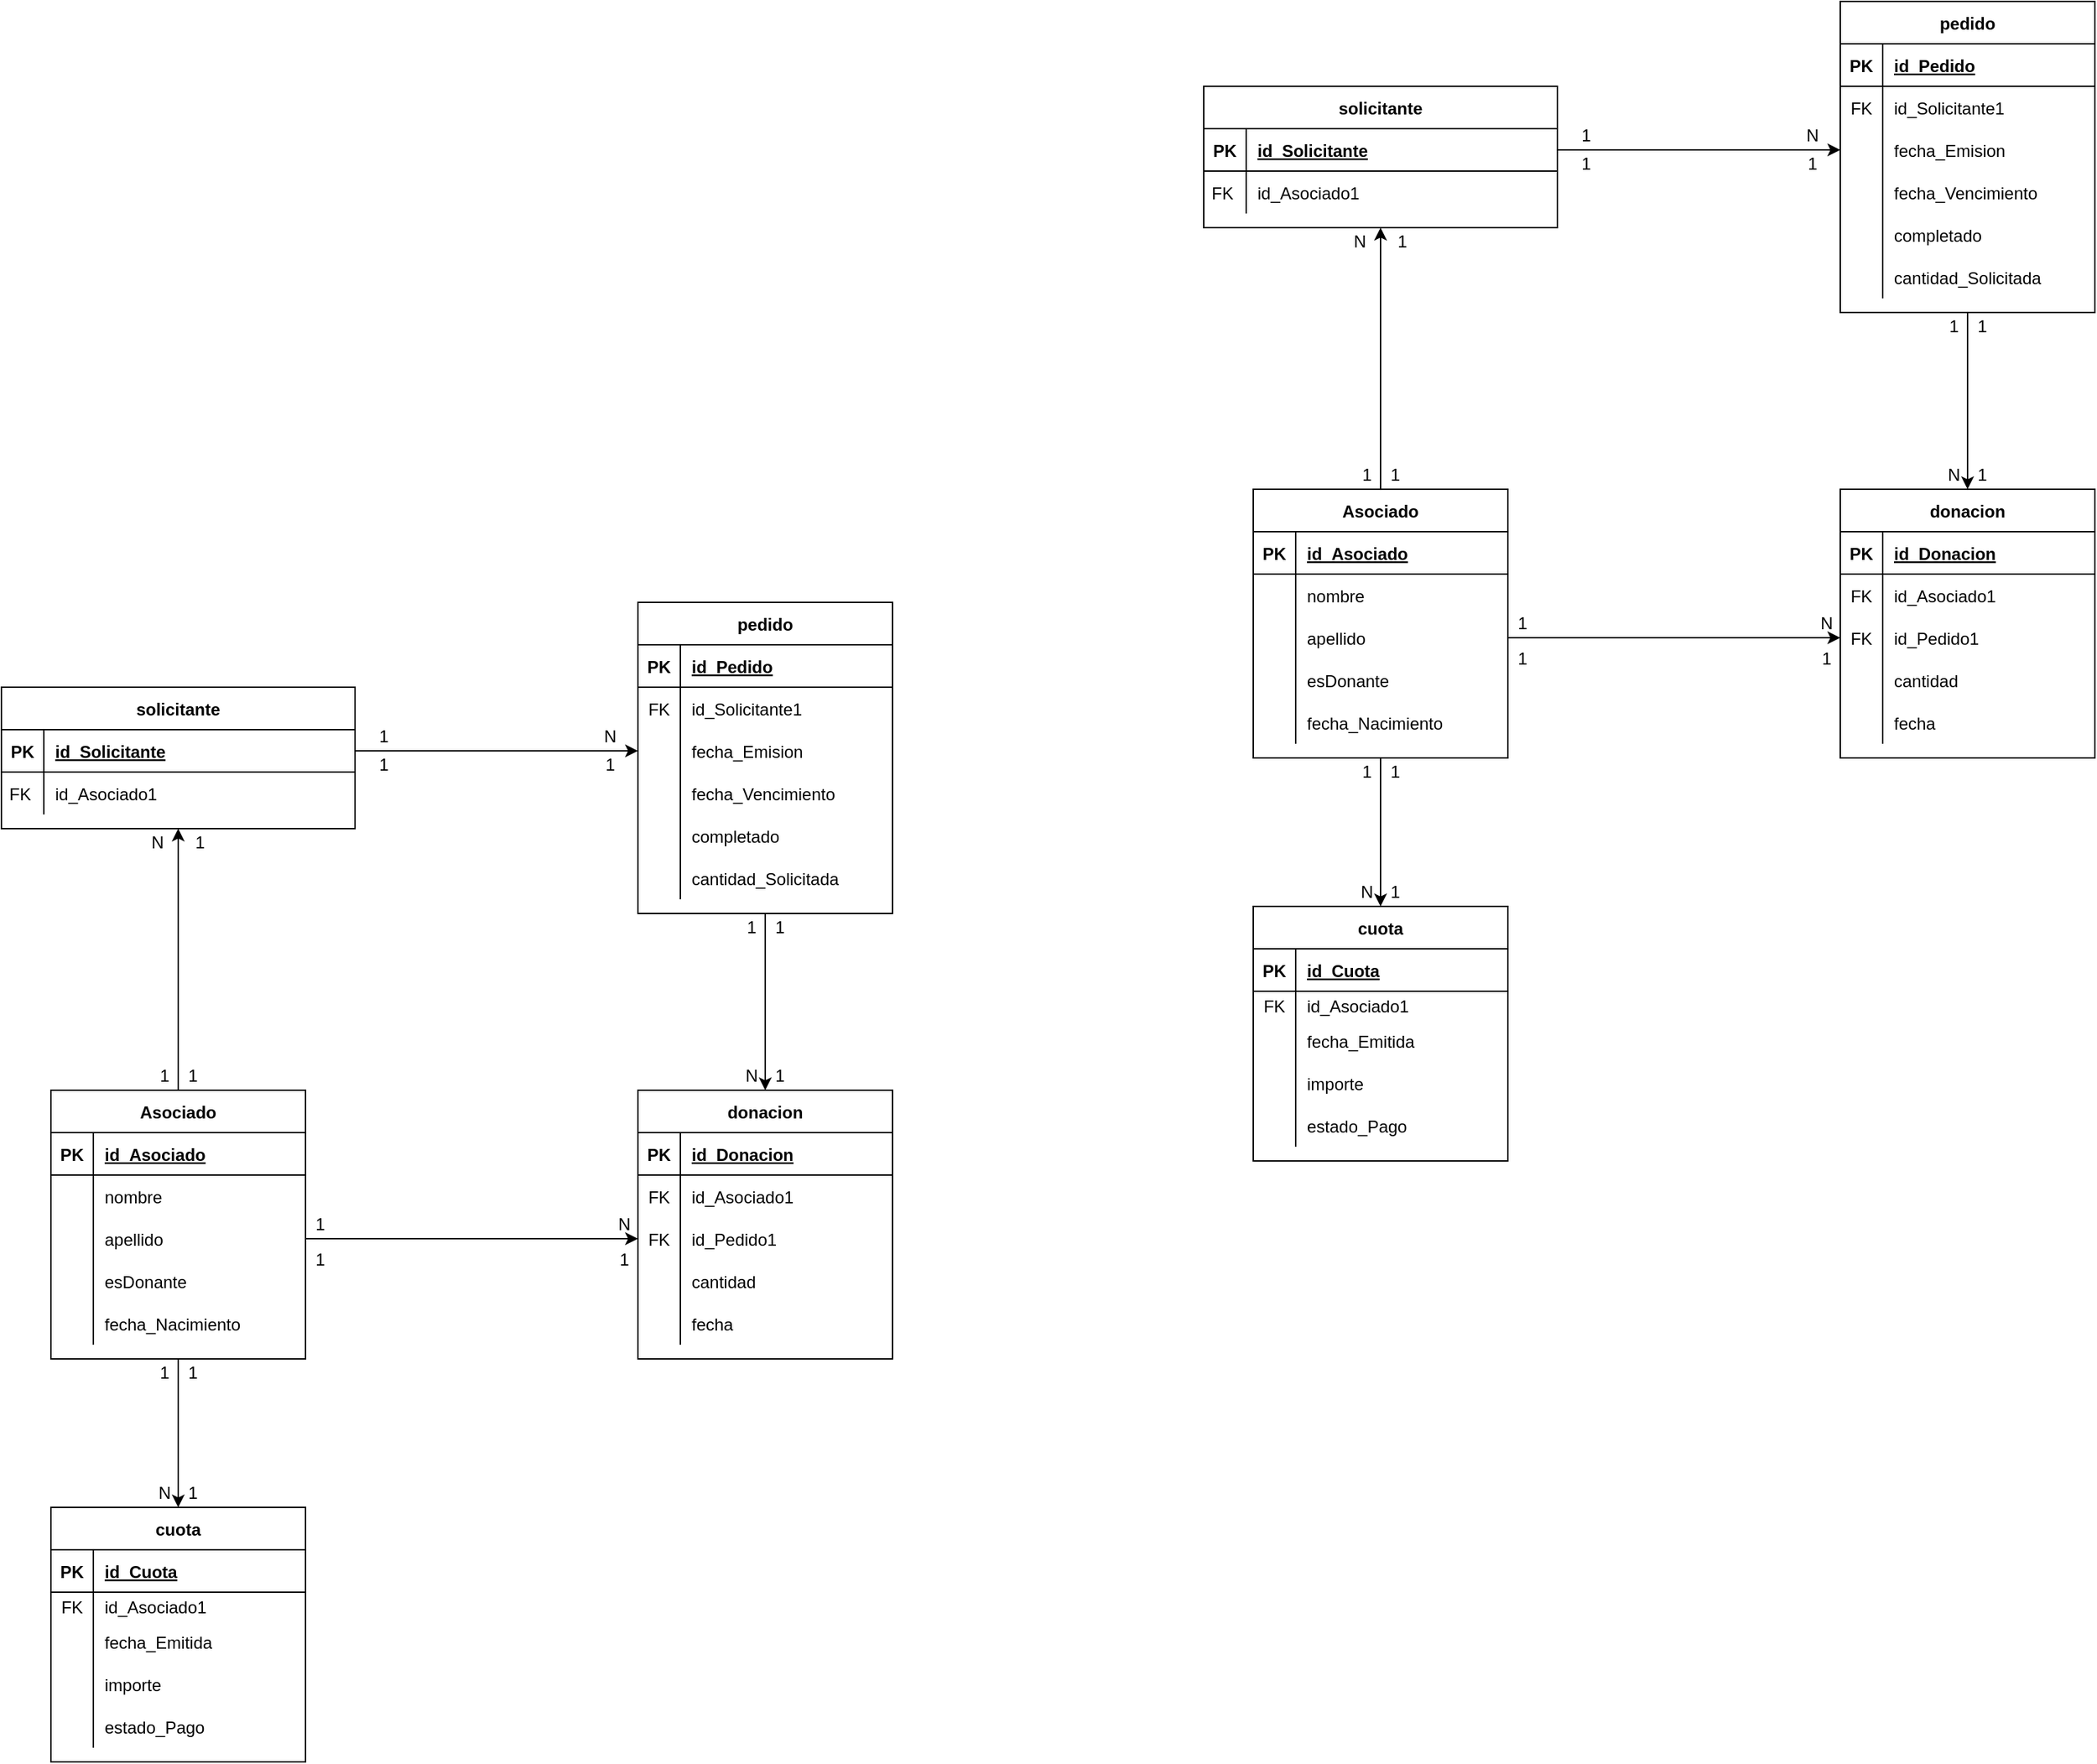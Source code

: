 <mxfile version="17.4.6" type="device"><diagram id="R2lEEEUBdFMjLlhIrx00" name="Page-1"><mxGraphModel dx="1958" dy="450" grid="1" gridSize="10" guides="1" tooltips="1" connect="1" arrows="1" fold="1" page="1" pageScale="1" pageWidth="850" pageHeight="1100" math="0" shadow="0" extFonts="Permanent Marker^https://fonts.googleapis.com/css?family=Permanent+Marker"><root><mxCell id="0"/><mxCell id="1" parent="0"/><mxCell id="C-vyLk0tnHw3VtMMgP7b-23" value="solicitante" style="shape=table;startSize=30;container=1;collapsible=1;childLayout=tableLayout;fixedRows=1;rowLines=0;fontStyle=1;align=center;resizeLast=1;" parent="1" vertex="1"><mxGeometry x="120" y="175" width="250" height="100" as="geometry"/></mxCell><mxCell id="C-vyLk0tnHw3VtMMgP7b-24" value="" style="shape=partialRectangle;collapsible=0;dropTarget=0;pointerEvents=0;fillColor=none;points=[[0,0.5],[1,0.5]];portConstraint=eastwest;top=0;left=0;right=0;bottom=1;" parent="C-vyLk0tnHw3VtMMgP7b-23" vertex="1"><mxGeometry y="30" width="250" height="30" as="geometry"/></mxCell><mxCell id="C-vyLk0tnHw3VtMMgP7b-25" value="PK" style="shape=partialRectangle;overflow=hidden;connectable=0;fillColor=none;top=0;left=0;bottom=0;right=0;fontStyle=1;" parent="C-vyLk0tnHw3VtMMgP7b-24" vertex="1"><mxGeometry width="30" height="30" as="geometry"><mxRectangle width="30" height="30" as="alternateBounds"/></mxGeometry></mxCell><mxCell id="C-vyLk0tnHw3VtMMgP7b-26" value="id_Solicitante" style="shape=partialRectangle;overflow=hidden;connectable=0;fillColor=none;top=0;left=0;bottom=0;right=0;align=left;spacingLeft=6;fontStyle=5;" parent="C-vyLk0tnHw3VtMMgP7b-24" vertex="1"><mxGeometry x="30" width="220" height="30" as="geometry"><mxRectangle width="220" height="30" as="alternateBounds"/></mxGeometry></mxCell><mxCell id="C-vyLk0tnHw3VtMMgP7b-27" value="" style="shape=partialRectangle;collapsible=0;dropTarget=0;pointerEvents=0;fillColor=none;points=[[0,0.5],[1,0.5]];portConstraint=eastwest;top=0;left=0;right=0;bottom=0;" parent="C-vyLk0tnHw3VtMMgP7b-23" vertex="1"><mxGeometry y="60" width="250" height="30" as="geometry"/></mxCell><mxCell id="C-vyLk0tnHw3VtMMgP7b-28" value="FK " style="shape=partialRectangle;overflow=hidden;connectable=0;fillColor=none;top=0;left=0;bottom=0;right=0;" parent="C-vyLk0tnHw3VtMMgP7b-27" vertex="1"><mxGeometry width="30" height="30" as="geometry"><mxRectangle width="30" height="30" as="alternateBounds"/></mxGeometry></mxCell><mxCell id="C-vyLk0tnHw3VtMMgP7b-29" value="id_Asociado1" style="shape=partialRectangle;overflow=hidden;connectable=0;fillColor=none;top=0;left=0;bottom=0;right=0;align=left;spacingLeft=6;" parent="C-vyLk0tnHw3VtMMgP7b-27" vertex="1"><mxGeometry x="30" width="220" height="30" as="geometry"><mxRectangle width="220" height="30" as="alternateBounds"/></mxGeometry></mxCell><mxCell id="slw3L00gYagdtB47-Xrt-91" style="edgeStyle=orthogonalEdgeStyle;rounded=0;orthogonalLoop=1;jettySize=auto;html=1;entryX=0.5;entryY=0;entryDx=0;entryDy=0;" edge="1" parent="1" source="slw3L00gYagdtB47-Xrt-4" target="slw3L00gYagdtB47-Xrt-39"><mxGeometry relative="1" as="geometry"/></mxCell><mxCell id="slw3L00gYagdtB47-Xrt-4" value="pedido" style="shape=table;startSize=30;container=1;collapsible=1;childLayout=tableLayout;fixedRows=1;rowLines=0;fontStyle=1;align=center;resizeLast=1;" vertex="1" parent="1"><mxGeometry x="570" y="115" width="180" height="220" as="geometry"/></mxCell><mxCell id="slw3L00gYagdtB47-Xrt-5" value="" style="shape=tableRow;horizontal=0;startSize=0;swimlaneHead=0;swimlaneBody=0;fillColor=none;collapsible=0;dropTarget=0;points=[[0,0.5],[1,0.5]];portConstraint=eastwest;top=0;left=0;right=0;bottom=1;" vertex="1" parent="slw3L00gYagdtB47-Xrt-4"><mxGeometry y="30" width="180" height="30" as="geometry"/></mxCell><mxCell id="slw3L00gYagdtB47-Xrt-6" value="PK" style="shape=partialRectangle;connectable=0;fillColor=none;top=0;left=0;bottom=0;right=0;fontStyle=1;overflow=hidden;" vertex="1" parent="slw3L00gYagdtB47-Xrt-5"><mxGeometry width="30" height="30" as="geometry"><mxRectangle width="30" height="30" as="alternateBounds"/></mxGeometry></mxCell><mxCell id="slw3L00gYagdtB47-Xrt-7" value="id_Pedido" style="shape=partialRectangle;connectable=0;fillColor=none;top=0;left=0;bottom=0;right=0;align=left;spacingLeft=6;fontStyle=5;overflow=hidden;" vertex="1" parent="slw3L00gYagdtB47-Xrt-5"><mxGeometry x="30" width="150" height="30" as="geometry"><mxRectangle width="150" height="30" as="alternateBounds"/></mxGeometry></mxCell><mxCell id="slw3L00gYagdtB47-Xrt-8" value="" style="shape=tableRow;horizontal=0;startSize=0;swimlaneHead=0;swimlaneBody=0;fillColor=none;collapsible=0;dropTarget=0;points=[[0,0.5],[1,0.5]];portConstraint=eastwest;top=0;left=0;right=0;bottom=0;" vertex="1" parent="slw3L00gYagdtB47-Xrt-4"><mxGeometry y="60" width="180" height="30" as="geometry"/></mxCell><mxCell id="slw3L00gYagdtB47-Xrt-9" value="FK" style="shape=partialRectangle;connectable=0;fillColor=none;top=0;left=0;bottom=0;right=0;editable=1;overflow=hidden;" vertex="1" parent="slw3L00gYagdtB47-Xrt-8"><mxGeometry width="30" height="30" as="geometry"><mxRectangle width="30" height="30" as="alternateBounds"/></mxGeometry></mxCell><mxCell id="slw3L00gYagdtB47-Xrt-10" value="id_Solicitante1" style="shape=partialRectangle;connectable=0;fillColor=none;top=0;left=0;bottom=0;right=0;align=left;spacingLeft=6;overflow=hidden;" vertex="1" parent="slw3L00gYagdtB47-Xrt-8"><mxGeometry x="30" width="150" height="30" as="geometry"><mxRectangle width="150" height="30" as="alternateBounds"/></mxGeometry></mxCell><mxCell id="slw3L00gYagdtB47-Xrt-11" value="" style="shape=tableRow;horizontal=0;startSize=0;swimlaneHead=0;swimlaneBody=0;fillColor=none;collapsible=0;dropTarget=0;points=[[0,0.5],[1,0.5]];portConstraint=eastwest;top=0;left=0;right=0;bottom=0;" vertex="1" parent="slw3L00gYagdtB47-Xrt-4"><mxGeometry y="90" width="180" height="30" as="geometry"/></mxCell><mxCell id="slw3L00gYagdtB47-Xrt-12" value="" style="shape=partialRectangle;connectable=0;fillColor=none;top=0;left=0;bottom=0;right=0;editable=1;overflow=hidden;" vertex="1" parent="slw3L00gYagdtB47-Xrt-11"><mxGeometry width="30" height="30" as="geometry"><mxRectangle width="30" height="30" as="alternateBounds"/></mxGeometry></mxCell><mxCell id="slw3L00gYagdtB47-Xrt-13" value="fecha_Emision" style="shape=partialRectangle;connectable=0;fillColor=none;top=0;left=0;bottom=0;right=0;align=left;spacingLeft=6;overflow=hidden;" vertex="1" parent="slw3L00gYagdtB47-Xrt-11"><mxGeometry x="30" width="150" height="30" as="geometry"><mxRectangle width="150" height="30" as="alternateBounds"/></mxGeometry></mxCell><mxCell id="slw3L00gYagdtB47-Xrt-14" value="" style="shape=tableRow;horizontal=0;startSize=0;swimlaneHead=0;swimlaneBody=0;fillColor=none;collapsible=0;dropTarget=0;points=[[0,0.5],[1,0.5]];portConstraint=eastwest;top=0;left=0;right=0;bottom=0;" vertex="1" parent="slw3L00gYagdtB47-Xrt-4"><mxGeometry y="120" width="180" height="30" as="geometry"/></mxCell><mxCell id="slw3L00gYagdtB47-Xrt-15" value="" style="shape=partialRectangle;connectable=0;fillColor=none;top=0;left=0;bottom=0;right=0;editable=1;overflow=hidden;" vertex="1" parent="slw3L00gYagdtB47-Xrt-14"><mxGeometry width="30" height="30" as="geometry"><mxRectangle width="30" height="30" as="alternateBounds"/></mxGeometry></mxCell><mxCell id="slw3L00gYagdtB47-Xrt-16" value="fecha_Vencimiento" style="shape=partialRectangle;connectable=0;fillColor=none;top=0;left=0;bottom=0;right=0;align=left;spacingLeft=6;overflow=hidden;" vertex="1" parent="slw3L00gYagdtB47-Xrt-14"><mxGeometry x="30" width="150" height="30" as="geometry"><mxRectangle width="150" height="30" as="alternateBounds"/></mxGeometry></mxCell><mxCell id="slw3L00gYagdtB47-Xrt-17" value="" style="shape=tableRow;horizontal=0;startSize=0;swimlaneHead=0;swimlaneBody=0;fillColor=none;collapsible=0;dropTarget=0;points=[[0,0.5],[1,0.5]];portConstraint=eastwest;top=0;left=0;right=0;bottom=0;" vertex="1" parent="slw3L00gYagdtB47-Xrt-4"><mxGeometry y="150" width="180" height="30" as="geometry"/></mxCell><mxCell id="slw3L00gYagdtB47-Xrt-18" value="" style="shape=partialRectangle;connectable=0;fillColor=none;top=0;left=0;bottom=0;right=0;editable=1;overflow=hidden;" vertex="1" parent="slw3L00gYagdtB47-Xrt-17"><mxGeometry width="30" height="30" as="geometry"><mxRectangle width="30" height="30" as="alternateBounds"/></mxGeometry></mxCell><mxCell id="slw3L00gYagdtB47-Xrt-19" value="completado" style="shape=partialRectangle;connectable=0;fillColor=none;top=0;left=0;bottom=0;right=0;align=left;spacingLeft=6;overflow=hidden;" vertex="1" parent="slw3L00gYagdtB47-Xrt-17"><mxGeometry x="30" width="150" height="30" as="geometry"><mxRectangle width="150" height="30" as="alternateBounds"/></mxGeometry></mxCell><mxCell id="slw3L00gYagdtB47-Xrt-20" value="" style="shape=tableRow;horizontal=0;startSize=0;swimlaneHead=0;swimlaneBody=0;fillColor=none;collapsible=0;dropTarget=0;points=[[0,0.5],[1,0.5]];portConstraint=eastwest;top=0;left=0;right=0;bottom=0;" vertex="1" parent="slw3L00gYagdtB47-Xrt-4"><mxGeometry y="180" width="180" height="30" as="geometry"/></mxCell><mxCell id="slw3L00gYagdtB47-Xrt-21" value="" style="shape=partialRectangle;connectable=0;fillColor=none;top=0;left=0;bottom=0;right=0;editable=1;overflow=hidden;" vertex="1" parent="slw3L00gYagdtB47-Xrt-20"><mxGeometry width="30" height="30" as="geometry"><mxRectangle width="30" height="30" as="alternateBounds"/></mxGeometry></mxCell><mxCell id="slw3L00gYagdtB47-Xrt-22" value="cantidad_Solicitada" style="shape=partialRectangle;connectable=0;fillColor=none;top=0;left=0;bottom=0;right=0;align=left;spacingLeft=6;overflow=hidden;" vertex="1" parent="slw3L00gYagdtB47-Xrt-20"><mxGeometry x="30" width="150" height="30" as="geometry"><mxRectangle width="150" height="30" as="alternateBounds"/></mxGeometry></mxCell><mxCell id="slw3L00gYagdtB47-Xrt-71" style="edgeStyle=orthogonalEdgeStyle;rounded=0;orthogonalLoop=1;jettySize=auto;html=1;entryX=0.5;entryY=0;entryDx=0;entryDy=0;" edge="1" parent="1" source="slw3L00gYagdtB47-Xrt-23" target="slw3L00gYagdtB47-Xrt-55"><mxGeometry relative="1" as="geometry"/></mxCell><mxCell id="slw3L00gYagdtB47-Xrt-81" style="edgeStyle=orthogonalEdgeStyle;rounded=0;orthogonalLoop=1;jettySize=auto;html=1;entryX=0.5;entryY=1;entryDx=0;entryDy=0;" edge="1" parent="1" source="slw3L00gYagdtB47-Xrt-23" target="C-vyLk0tnHw3VtMMgP7b-23"><mxGeometry relative="1" as="geometry"/></mxCell><mxCell id="slw3L00gYagdtB47-Xrt-23" value="Asociado" style="shape=table;startSize=30;container=1;collapsible=1;childLayout=tableLayout;fixedRows=1;rowLines=0;fontStyle=1;align=center;resizeLast=1;" vertex="1" parent="1"><mxGeometry x="155" y="460" width="180" height="190" as="geometry"/></mxCell><mxCell id="slw3L00gYagdtB47-Xrt-24" value="" style="shape=tableRow;horizontal=0;startSize=0;swimlaneHead=0;swimlaneBody=0;fillColor=none;collapsible=0;dropTarget=0;points=[[0,0.5],[1,0.5]];portConstraint=eastwest;top=0;left=0;right=0;bottom=1;" vertex="1" parent="slw3L00gYagdtB47-Xrt-23"><mxGeometry y="30" width="180" height="30" as="geometry"/></mxCell><mxCell id="slw3L00gYagdtB47-Xrt-25" value="PK" style="shape=partialRectangle;connectable=0;fillColor=none;top=0;left=0;bottom=0;right=0;fontStyle=1;overflow=hidden;" vertex="1" parent="slw3L00gYagdtB47-Xrt-24"><mxGeometry width="30" height="30" as="geometry"><mxRectangle width="30" height="30" as="alternateBounds"/></mxGeometry></mxCell><mxCell id="slw3L00gYagdtB47-Xrt-26" value="id_Asociado" style="shape=partialRectangle;connectable=0;fillColor=none;top=0;left=0;bottom=0;right=0;align=left;spacingLeft=6;fontStyle=5;overflow=hidden;" vertex="1" parent="slw3L00gYagdtB47-Xrt-24"><mxGeometry x="30" width="150" height="30" as="geometry"><mxRectangle width="150" height="30" as="alternateBounds"/></mxGeometry></mxCell><mxCell id="slw3L00gYagdtB47-Xrt-27" value="" style="shape=tableRow;horizontal=0;startSize=0;swimlaneHead=0;swimlaneBody=0;fillColor=none;collapsible=0;dropTarget=0;points=[[0,0.5],[1,0.5]];portConstraint=eastwest;top=0;left=0;right=0;bottom=0;" vertex="1" parent="slw3L00gYagdtB47-Xrt-23"><mxGeometry y="60" width="180" height="30" as="geometry"/></mxCell><mxCell id="slw3L00gYagdtB47-Xrt-28" value="" style="shape=partialRectangle;connectable=0;fillColor=none;top=0;left=0;bottom=0;right=0;editable=1;overflow=hidden;" vertex="1" parent="slw3L00gYagdtB47-Xrt-27"><mxGeometry width="30" height="30" as="geometry"><mxRectangle width="30" height="30" as="alternateBounds"/></mxGeometry></mxCell><mxCell id="slw3L00gYagdtB47-Xrt-29" value="nombre" style="shape=partialRectangle;connectable=0;fillColor=none;top=0;left=0;bottom=0;right=0;align=left;spacingLeft=6;overflow=hidden;" vertex="1" parent="slw3L00gYagdtB47-Xrt-27"><mxGeometry x="30" width="150" height="30" as="geometry"><mxRectangle width="150" height="30" as="alternateBounds"/></mxGeometry></mxCell><mxCell id="slw3L00gYagdtB47-Xrt-30" value="" style="shape=tableRow;horizontal=0;startSize=0;swimlaneHead=0;swimlaneBody=0;fillColor=none;collapsible=0;dropTarget=0;points=[[0,0.5],[1,0.5]];portConstraint=eastwest;top=0;left=0;right=0;bottom=0;" vertex="1" parent="slw3L00gYagdtB47-Xrt-23"><mxGeometry y="90" width="180" height="30" as="geometry"/></mxCell><mxCell id="slw3L00gYagdtB47-Xrt-31" value="" style="shape=partialRectangle;connectable=0;fillColor=none;top=0;left=0;bottom=0;right=0;editable=1;overflow=hidden;" vertex="1" parent="slw3L00gYagdtB47-Xrt-30"><mxGeometry width="30" height="30" as="geometry"><mxRectangle width="30" height="30" as="alternateBounds"/></mxGeometry></mxCell><mxCell id="slw3L00gYagdtB47-Xrt-32" value="apellido" style="shape=partialRectangle;connectable=0;fillColor=none;top=0;left=0;bottom=0;right=0;align=left;spacingLeft=6;overflow=hidden;" vertex="1" parent="slw3L00gYagdtB47-Xrt-30"><mxGeometry x="30" width="150" height="30" as="geometry"><mxRectangle width="150" height="30" as="alternateBounds"/></mxGeometry></mxCell><mxCell id="slw3L00gYagdtB47-Xrt-33" value="" style="shape=tableRow;horizontal=0;startSize=0;swimlaneHead=0;swimlaneBody=0;fillColor=none;collapsible=0;dropTarget=0;points=[[0,0.5],[1,0.5]];portConstraint=eastwest;top=0;left=0;right=0;bottom=0;" vertex="1" parent="slw3L00gYagdtB47-Xrt-23"><mxGeometry y="120" width="180" height="30" as="geometry"/></mxCell><mxCell id="slw3L00gYagdtB47-Xrt-34" value="" style="shape=partialRectangle;connectable=0;fillColor=none;top=0;left=0;bottom=0;right=0;editable=1;overflow=hidden;" vertex="1" parent="slw3L00gYagdtB47-Xrt-33"><mxGeometry width="30" height="30" as="geometry"><mxRectangle width="30" height="30" as="alternateBounds"/></mxGeometry></mxCell><mxCell id="slw3L00gYagdtB47-Xrt-35" value="esDonante" style="shape=partialRectangle;connectable=0;fillColor=none;top=0;left=0;bottom=0;right=0;align=left;spacingLeft=6;overflow=hidden;" vertex="1" parent="slw3L00gYagdtB47-Xrt-33"><mxGeometry x="30" width="150" height="30" as="geometry"><mxRectangle width="150" height="30" as="alternateBounds"/></mxGeometry></mxCell><mxCell id="slw3L00gYagdtB47-Xrt-36" value="" style="shape=tableRow;horizontal=0;startSize=0;swimlaneHead=0;swimlaneBody=0;fillColor=none;collapsible=0;dropTarget=0;points=[[0,0.5],[1,0.5]];portConstraint=eastwest;top=0;left=0;right=0;bottom=0;" vertex="1" parent="slw3L00gYagdtB47-Xrt-23"><mxGeometry y="150" width="180" height="30" as="geometry"/></mxCell><mxCell id="slw3L00gYagdtB47-Xrt-37" value="" style="shape=partialRectangle;connectable=0;fillColor=none;top=0;left=0;bottom=0;right=0;editable=1;overflow=hidden;" vertex="1" parent="slw3L00gYagdtB47-Xrt-36"><mxGeometry width="30" height="30" as="geometry"><mxRectangle width="30" height="30" as="alternateBounds"/></mxGeometry></mxCell><mxCell id="slw3L00gYagdtB47-Xrt-38" value="fecha_Nacimiento" style="shape=partialRectangle;connectable=0;fillColor=none;top=0;left=0;bottom=0;right=0;align=left;spacingLeft=6;overflow=hidden;" vertex="1" parent="slw3L00gYagdtB47-Xrt-36"><mxGeometry x="30" width="150" height="30" as="geometry"><mxRectangle width="150" height="30" as="alternateBounds"/></mxGeometry></mxCell><mxCell id="slw3L00gYagdtB47-Xrt-39" value="donacion" style="shape=table;startSize=30;container=1;collapsible=1;childLayout=tableLayout;fixedRows=1;rowLines=0;fontStyle=1;align=center;resizeLast=1;" vertex="1" parent="1"><mxGeometry x="570" y="460" width="180" height="190" as="geometry"/></mxCell><mxCell id="slw3L00gYagdtB47-Xrt-40" value="" style="shape=tableRow;horizontal=0;startSize=0;swimlaneHead=0;swimlaneBody=0;fillColor=none;collapsible=0;dropTarget=0;points=[[0,0.5],[1,0.5]];portConstraint=eastwest;top=0;left=0;right=0;bottom=1;" vertex="1" parent="slw3L00gYagdtB47-Xrt-39"><mxGeometry y="30" width="180" height="30" as="geometry"/></mxCell><mxCell id="slw3L00gYagdtB47-Xrt-41" value="PK" style="shape=partialRectangle;connectable=0;fillColor=none;top=0;left=0;bottom=0;right=0;fontStyle=1;overflow=hidden;" vertex="1" parent="slw3L00gYagdtB47-Xrt-40"><mxGeometry width="30" height="30" as="geometry"><mxRectangle width="30" height="30" as="alternateBounds"/></mxGeometry></mxCell><mxCell id="slw3L00gYagdtB47-Xrt-42" value="id_Donacion" style="shape=partialRectangle;connectable=0;fillColor=none;top=0;left=0;bottom=0;right=0;align=left;spacingLeft=6;fontStyle=5;overflow=hidden;" vertex="1" parent="slw3L00gYagdtB47-Xrt-40"><mxGeometry x="30" width="150" height="30" as="geometry"><mxRectangle width="150" height="30" as="alternateBounds"/></mxGeometry></mxCell><mxCell id="slw3L00gYagdtB47-Xrt-43" value="" style="shape=tableRow;horizontal=0;startSize=0;swimlaneHead=0;swimlaneBody=0;fillColor=none;collapsible=0;dropTarget=0;points=[[0,0.5],[1,0.5]];portConstraint=eastwest;top=0;left=0;right=0;bottom=0;" vertex="1" parent="slw3L00gYagdtB47-Xrt-39"><mxGeometry y="60" width="180" height="30" as="geometry"/></mxCell><mxCell id="slw3L00gYagdtB47-Xrt-44" value="FK" style="shape=partialRectangle;connectable=0;fillColor=none;top=0;left=0;bottom=0;right=0;editable=1;overflow=hidden;" vertex="1" parent="slw3L00gYagdtB47-Xrt-43"><mxGeometry width="30" height="30" as="geometry"><mxRectangle width="30" height="30" as="alternateBounds"/></mxGeometry></mxCell><mxCell id="slw3L00gYagdtB47-Xrt-45" value="id_Asociado1" style="shape=partialRectangle;connectable=0;fillColor=none;top=0;left=0;bottom=0;right=0;align=left;spacingLeft=6;overflow=hidden;" vertex="1" parent="slw3L00gYagdtB47-Xrt-43"><mxGeometry x="30" width="150" height="30" as="geometry"><mxRectangle width="150" height="30" as="alternateBounds"/></mxGeometry></mxCell><mxCell id="slw3L00gYagdtB47-Xrt-46" value="" style="shape=tableRow;horizontal=0;startSize=0;swimlaneHead=0;swimlaneBody=0;fillColor=none;collapsible=0;dropTarget=0;points=[[0,0.5],[1,0.5]];portConstraint=eastwest;top=0;left=0;right=0;bottom=0;" vertex="1" parent="slw3L00gYagdtB47-Xrt-39"><mxGeometry y="90" width="180" height="30" as="geometry"/></mxCell><mxCell id="slw3L00gYagdtB47-Xrt-47" value="FK" style="shape=partialRectangle;connectable=0;fillColor=none;top=0;left=0;bottom=0;right=0;editable=1;overflow=hidden;" vertex="1" parent="slw3L00gYagdtB47-Xrt-46"><mxGeometry width="30" height="30" as="geometry"><mxRectangle width="30" height="30" as="alternateBounds"/></mxGeometry></mxCell><mxCell id="slw3L00gYagdtB47-Xrt-48" value="id_Pedido1" style="shape=partialRectangle;connectable=0;fillColor=none;top=0;left=0;bottom=0;right=0;align=left;spacingLeft=6;overflow=hidden;" vertex="1" parent="slw3L00gYagdtB47-Xrt-46"><mxGeometry x="30" width="150" height="30" as="geometry"><mxRectangle width="150" height="30" as="alternateBounds"/></mxGeometry></mxCell><mxCell id="slw3L00gYagdtB47-Xrt-49" value="" style="shape=tableRow;horizontal=0;startSize=0;swimlaneHead=0;swimlaneBody=0;fillColor=none;collapsible=0;dropTarget=0;points=[[0,0.5],[1,0.5]];portConstraint=eastwest;top=0;left=0;right=0;bottom=0;" vertex="1" parent="slw3L00gYagdtB47-Xrt-39"><mxGeometry y="120" width="180" height="30" as="geometry"/></mxCell><mxCell id="slw3L00gYagdtB47-Xrt-50" value="" style="shape=partialRectangle;connectable=0;fillColor=none;top=0;left=0;bottom=0;right=0;editable=1;overflow=hidden;" vertex="1" parent="slw3L00gYagdtB47-Xrt-49"><mxGeometry width="30" height="30" as="geometry"><mxRectangle width="30" height="30" as="alternateBounds"/></mxGeometry></mxCell><mxCell id="slw3L00gYagdtB47-Xrt-51" value="cantidad" style="shape=partialRectangle;connectable=0;fillColor=none;top=0;left=0;bottom=0;right=0;align=left;spacingLeft=6;overflow=hidden;" vertex="1" parent="slw3L00gYagdtB47-Xrt-49"><mxGeometry x="30" width="150" height="30" as="geometry"><mxRectangle width="150" height="30" as="alternateBounds"/></mxGeometry></mxCell><mxCell id="slw3L00gYagdtB47-Xrt-52" value="" style="shape=tableRow;horizontal=0;startSize=0;swimlaneHead=0;swimlaneBody=0;fillColor=none;collapsible=0;dropTarget=0;points=[[0,0.5],[1,0.5]];portConstraint=eastwest;top=0;left=0;right=0;bottom=0;" vertex="1" parent="slw3L00gYagdtB47-Xrt-39"><mxGeometry y="150" width="180" height="30" as="geometry"/></mxCell><mxCell id="slw3L00gYagdtB47-Xrt-53" value="" style="shape=partialRectangle;connectable=0;fillColor=none;top=0;left=0;bottom=0;right=0;editable=1;overflow=hidden;" vertex="1" parent="slw3L00gYagdtB47-Xrt-52"><mxGeometry width="30" height="30" as="geometry"><mxRectangle width="30" height="30" as="alternateBounds"/></mxGeometry></mxCell><mxCell id="slw3L00gYagdtB47-Xrt-54" value="fecha" style="shape=partialRectangle;connectable=0;fillColor=none;top=0;left=0;bottom=0;right=0;align=left;spacingLeft=6;overflow=hidden;" vertex="1" parent="slw3L00gYagdtB47-Xrt-52"><mxGeometry x="30" width="150" height="30" as="geometry"><mxRectangle width="150" height="30" as="alternateBounds"/></mxGeometry></mxCell><mxCell id="slw3L00gYagdtB47-Xrt-55" value="cuota" style="shape=table;startSize=30;container=1;collapsible=1;childLayout=tableLayout;fixedRows=1;rowLines=0;fontStyle=1;align=center;resizeLast=1;" vertex="1" parent="1"><mxGeometry x="155" y="755" width="180" height="180" as="geometry"/></mxCell><mxCell id="slw3L00gYagdtB47-Xrt-56" value="" style="shape=tableRow;horizontal=0;startSize=0;swimlaneHead=0;swimlaneBody=0;fillColor=none;collapsible=0;dropTarget=0;points=[[0,0.5],[1,0.5]];portConstraint=eastwest;top=0;left=0;right=0;bottom=1;" vertex="1" parent="slw3L00gYagdtB47-Xrt-55"><mxGeometry y="30" width="180" height="30" as="geometry"/></mxCell><mxCell id="slw3L00gYagdtB47-Xrt-57" value="PK" style="shape=partialRectangle;connectable=0;fillColor=none;top=0;left=0;bottom=0;right=0;fontStyle=1;overflow=hidden;" vertex="1" parent="slw3L00gYagdtB47-Xrt-56"><mxGeometry width="30" height="30" as="geometry"><mxRectangle width="30" height="30" as="alternateBounds"/></mxGeometry></mxCell><mxCell id="slw3L00gYagdtB47-Xrt-58" value="id_Cuota" style="shape=partialRectangle;connectable=0;fillColor=none;top=0;left=0;bottom=0;right=0;align=left;spacingLeft=6;fontStyle=5;overflow=hidden;" vertex="1" parent="slw3L00gYagdtB47-Xrt-56"><mxGeometry x="30" width="150" height="30" as="geometry"><mxRectangle width="150" height="30" as="alternateBounds"/></mxGeometry></mxCell><mxCell id="slw3L00gYagdtB47-Xrt-59" value="" style="shape=tableRow;horizontal=0;startSize=0;swimlaneHead=0;swimlaneBody=0;fillColor=none;collapsible=0;dropTarget=0;points=[[0,0.5],[1,0.5]];portConstraint=eastwest;top=0;left=0;right=0;bottom=0;" vertex="1" parent="slw3L00gYagdtB47-Xrt-55"><mxGeometry y="60" width="180" height="20" as="geometry"/></mxCell><mxCell id="slw3L00gYagdtB47-Xrt-60" value="FK" style="shape=partialRectangle;connectable=0;fillColor=none;top=0;left=0;bottom=0;right=0;editable=1;overflow=hidden;" vertex="1" parent="slw3L00gYagdtB47-Xrt-59"><mxGeometry width="30" height="20" as="geometry"><mxRectangle width="30" height="20" as="alternateBounds"/></mxGeometry></mxCell><mxCell id="slw3L00gYagdtB47-Xrt-61" value="id_Asociado1" style="shape=partialRectangle;connectable=0;fillColor=none;top=0;left=0;bottom=0;right=0;align=left;spacingLeft=6;overflow=hidden;" vertex="1" parent="slw3L00gYagdtB47-Xrt-59"><mxGeometry x="30" width="150" height="20" as="geometry"><mxRectangle width="150" height="20" as="alternateBounds"/></mxGeometry></mxCell><mxCell id="slw3L00gYagdtB47-Xrt-62" value="" style="shape=tableRow;horizontal=0;startSize=0;swimlaneHead=0;swimlaneBody=0;fillColor=none;collapsible=0;dropTarget=0;points=[[0,0.5],[1,0.5]];portConstraint=eastwest;top=0;left=0;right=0;bottom=0;" vertex="1" parent="slw3L00gYagdtB47-Xrt-55"><mxGeometry y="80" width="180" height="30" as="geometry"/></mxCell><mxCell id="slw3L00gYagdtB47-Xrt-63" value="" style="shape=partialRectangle;connectable=0;fillColor=none;top=0;left=0;bottom=0;right=0;editable=1;overflow=hidden;" vertex="1" parent="slw3L00gYagdtB47-Xrt-62"><mxGeometry width="30" height="30" as="geometry"><mxRectangle width="30" height="30" as="alternateBounds"/></mxGeometry></mxCell><mxCell id="slw3L00gYagdtB47-Xrt-64" value="fecha_Emitida" style="shape=partialRectangle;connectable=0;fillColor=none;top=0;left=0;bottom=0;right=0;align=left;spacingLeft=6;overflow=hidden;" vertex="1" parent="slw3L00gYagdtB47-Xrt-62"><mxGeometry x="30" width="150" height="30" as="geometry"><mxRectangle width="150" height="30" as="alternateBounds"/></mxGeometry></mxCell><mxCell id="slw3L00gYagdtB47-Xrt-65" value="" style="shape=tableRow;horizontal=0;startSize=0;swimlaneHead=0;swimlaneBody=0;fillColor=none;collapsible=0;dropTarget=0;points=[[0,0.5],[1,0.5]];portConstraint=eastwest;top=0;left=0;right=0;bottom=0;" vertex="1" parent="slw3L00gYagdtB47-Xrt-55"><mxGeometry y="110" width="180" height="30" as="geometry"/></mxCell><mxCell id="slw3L00gYagdtB47-Xrt-66" value="" style="shape=partialRectangle;connectable=0;fillColor=none;top=0;left=0;bottom=0;right=0;editable=1;overflow=hidden;" vertex="1" parent="slw3L00gYagdtB47-Xrt-65"><mxGeometry width="30" height="30" as="geometry"><mxRectangle width="30" height="30" as="alternateBounds"/></mxGeometry></mxCell><mxCell id="slw3L00gYagdtB47-Xrt-67" value="importe" style="shape=partialRectangle;connectable=0;fillColor=none;top=0;left=0;bottom=0;right=0;align=left;spacingLeft=6;overflow=hidden;" vertex="1" parent="slw3L00gYagdtB47-Xrt-65"><mxGeometry x="30" width="150" height="30" as="geometry"><mxRectangle width="150" height="30" as="alternateBounds"/></mxGeometry></mxCell><mxCell id="slw3L00gYagdtB47-Xrt-68" value="" style="shape=tableRow;horizontal=0;startSize=0;swimlaneHead=0;swimlaneBody=0;fillColor=none;collapsible=0;dropTarget=0;points=[[0,0.5],[1,0.5]];portConstraint=eastwest;top=0;left=0;right=0;bottom=0;" vertex="1" parent="slw3L00gYagdtB47-Xrt-55"><mxGeometry y="140" width="180" height="30" as="geometry"/></mxCell><mxCell id="slw3L00gYagdtB47-Xrt-69" value="" style="shape=partialRectangle;connectable=0;fillColor=none;top=0;left=0;bottom=0;right=0;editable=1;overflow=hidden;" vertex="1" parent="slw3L00gYagdtB47-Xrt-68"><mxGeometry width="30" height="30" as="geometry"><mxRectangle width="30" height="30" as="alternateBounds"/></mxGeometry></mxCell><mxCell id="slw3L00gYagdtB47-Xrt-70" value="estado_Pago" style="shape=partialRectangle;connectable=0;fillColor=none;top=0;left=0;bottom=0;right=0;align=left;spacingLeft=6;overflow=hidden;" vertex="1" parent="slw3L00gYagdtB47-Xrt-68"><mxGeometry x="30" width="150" height="30" as="geometry"><mxRectangle width="150" height="30" as="alternateBounds"/></mxGeometry></mxCell><mxCell id="slw3L00gYagdtB47-Xrt-72" value="1" style="text;html=1;align=center;verticalAlign=middle;resizable=0;points=[];autosize=1;strokeColor=none;fillColor=none;" vertex="1" parent="1"><mxGeometry x="225" y="650" width="20" height="20" as="geometry"/></mxCell><mxCell id="slw3L00gYagdtB47-Xrt-73" value="N" style="text;html=1;align=center;verticalAlign=middle;resizable=0;points=[];autosize=1;strokeColor=none;fillColor=none;" vertex="1" parent="1"><mxGeometry x="225" y="735" width="20" height="20" as="geometry"/></mxCell><mxCell id="slw3L00gYagdtB47-Xrt-74" value="1" style="text;html=1;align=center;verticalAlign=middle;resizable=0;points=[];autosize=1;strokeColor=none;fillColor=none;" vertex="1" parent="1"><mxGeometry x="245" y="650" width="20" height="20" as="geometry"/></mxCell><mxCell id="slw3L00gYagdtB47-Xrt-75" value="1" style="text;html=1;align=center;verticalAlign=middle;resizable=0;points=[];autosize=1;strokeColor=none;fillColor=none;" vertex="1" parent="1"><mxGeometry x="245" y="735" width="20" height="20" as="geometry"/></mxCell><mxCell id="slw3L00gYagdtB47-Xrt-76" style="edgeStyle=orthogonalEdgeStyle;rounded=0;orthogonalLoop=1;jettySize=auto;html=1;entryX=0;entryY=0.5;entryDx=0;entryDy=0;" edge="1" parent="1" source="slw3L00gYagdtB47-Xrt-30" target="slw3L00gYagdtB47-Xrt-46"><mxGeometry relative="1" as="geometry"/></mxCell><mxCell id="slw3L00gYagdtB47-Xrt-77" value="1" style="text;html=1;align=center;verticalAlign=middle;resizable=0;points=[];autosize=1;strokeColor=none;fillColor=none;" vertex="1" parent="1"><mxGeometry x="335" y="545" width="20" height="20" as="geometry"/></mxCell><mxCell id="slw3L00gYagdtB47-Xrt-78" value="N" style="text;html=1;align=center;verticalAlign=middle;resizable=0;points=[];autosize=1;strokeColor=none;fillColor=none;" vertex="1" parent="1"><mxGeometry x="550" y="545" width="20" height="20" as="geometry"/></mxCell><mxCell id="slw3L00gYagdtB47-Xrt-79" value="1" style="text;html=1;align=center;verticalAlign=middle;resizable=0;points=[];autosize=1;strokeColor=none;fillColor=none;" vertex="1" parent="1"><mxGeometry x="335" y="570" width="20" height="20" as="geometry"/></mxCell><mxCell id="slw3L00gYagdtB47-Xrt-80" value="1" style="text;html=1;align=center;verticalAlign=middle;resizable=0;points=[];autosize=1;strokeColor=none;fillColor=none;" vertex="1" parent="1"><mxGeometry x="550" y="570" width="20" height="20" as="geometry"/></mxCell><mxCell id="slw3L00gYagdtB47-Xrt-82" value="1" style="text;html=1;align=center;verticalAlign=middle;resizable=0;points=[];autosize=1;strokeColor=none;fillColor=none;" vertex="1" parent="1"><mxGeometry x="225" y="440" width="20" height="20" as="geometry"/></mxCell><mxCell id="slw3L00gYagdtB47-Xrt-83" value="N" style="text;html=1;align=center;verticalAlign=middle;resizable=0;points=[];autosize=1;strokeColor=none;fillColor=none;" vertex="1" parent="1"><mxGeometry x="220" y="275" width="20" height="20" as="geometry"/></mxCell><mxCell id="slw3L00gYagdtB47-Xrt-84" value="1" style="text;html=1;align=center;verticalAlign=middle;resizable=0;points=[];autosize=1;strokeColor=none;fillColor=none;" vertex="1" parent="1"><mxGeometry x="250" y="275" width="20" height="20" as="geometry"/></mxCell><mxCell id="slw3L00gYagdtB47-Xrt-85" value="1" style="text;html=1;align=center;verticalAlign=middle;resizable=0;points=[];autosize=1;strokeColor=none;fillColor=none;" vertex="1" parent="1"><mxGeometry x="245" y="440" width="20" height="20" as="geometry"/></mxCell><mxCell id="slw3L00gYagdtB47-Xrt-86" style="edgeStyle=orthogonalEdgeStyle;rounded=0;orthogonalLoop=1;jettySize=auto;html=1;" edge="1" parent="1" source="C-vyLk0tnHw3VtMMgP7b-24" target="slw3L00gYagdtB47-Xrt-11"><mxGeometry relative="1" as="geometry"/></mxCell><mxCell id="slw3L00gYagdtB47-Xrt-87" value="1" style="text;html=1;align=center;verticalAlign=middle;resizable=0;points=[];autosize=1;strokeColor=none;fillColor=none;" vertex="1" parent="1"><mxGeometry x="380" y="200" width="20" height="20" as="geometry"/></mxCell><mxCell id="slw3L00gYagdtB47-Xrt-88" value="N" style="text;html=1;align=center;verticalAlign=middle;resizable=0;points=[];autosize=1;strokeColor=none;fillColor=none;" vertex="1" parent="1"><mxGeometry x="540" y="200" width="20" height="20" as="geometry"/></mxCell><mxCell id="slw3L00gYagdtB47-Xrt-89" value="1" style="text;html=1;align=center;verticalAlign=middle;resizable=0;points=[];autosize=1;strokeColor=none;fillColor=none;" vertex="1" parent="1"><mxGeometry x="380" y="220" width="20" height="20" as="geometry"/></mxCell><mxCell id="slw3L00gYagdtB47-Xrt-90" value="1" style="text;html=1;align=center;verticalAlign=middle;resizable=0;points=[];autosize=1;strokeColor=none;fillColor=none;" vertex="1" parent="1"><mxGeometry x="540" y="220" width="20" height="20" as="geometry"/></mxCell><mxCell id="slw3L00gYagdtB47-Xrt-92" value="1" style="text;html=1;align=center;verticalAlign=middle;resizable=0;points=[];autosize=1;strokeColor=none;fillColor=none;" vertex="1" parent="1"><mxGeometry x="640" y="335" width="20" height="20" as="geometry"/></mxCell><mxCell id="slw3L00gYagdtB47-Xrt-93" value="N" style="text;html=1;align=center;verticalAlign=middle;resizable=0;points=[];autosize=1;strokeColor=none;fillColor=none;" vertex="1" parent="1"><mxGeometry x="640" y="440" width="20" height="20" as="geometry"/></mxCell><mxCell id="slw3L00gYagdtB47-Xrt-94" value="1" style="text;html=1;align=center;verticalAlign=middle;resizable=0;points=[];autosize=1;strokeColor=none;fillColor=none;" vertex="1" parent="1"><mxGeometry x="660" y="335" width="20" height="20" as="geometry"/></mxCell><mxCell id="slw3L00gYagdtB47-Xrt-95" value="1" style="text;html=1;align=center;verticalAlign=middle;resizable=0;points=[];autosize=1;strokeColor=none;fillColor=none;" vertex="1" parent="1"><mxGeometry x="660" y="440" width="20" height="20" as="geometry"/></mxCell><mxCell id="slw3L00gYagdtB47-Xrt-96" value="solicitante" style="shape=table;startSize=30;container=1;collapsible=1;childLayout=tableLayout;fixedRows=1;rowLines=0;fontStyle=1;align=center;resizeLast=1;" vertex="1" parent="1"><mxGeometry x="-730" y="600" width="250" height="100" as="geometry"/></mxCell><mxCell id="slw3L00gYagdtB47-Xrt-97" value="" style="shape=partialRectangle;collapsible=0;dropTarget=0;pointerEvents=0;fillColor=none;points=[[0,0.5],[1,0.5]];portConstraint=eastwest;top=0;left=0;right=0;bottom=1;" vertex="1" parent="slw3L00gYagdtB47-Xrt-96"><mxGeometry y="30" width="250" height="30" as="geometry"/></mxCell><mxCell id="slw3L00gYagdtB47-Xrt-98" value="PK" style="shape=partialRectangle;overflow=hidden;connectable=0;fillColor=none;top=0;left=0;bottom=0;right=0;fontStyle=1;" vertex="1" parent="slw3L00gYagdtB47-Xrt-97"><mxGeometry width="30" height="30" as="geometry"><mxRectangle width="30" height="30" as="alternateBounds"/></mxGeometry></mxCell><mxCell id="slw3L00gYagdtB47-Xrt-99" value="id_Solicitante" style="shape=partialRectangle;overflow=hidden;connectable=0;fillColor=none;top=0;left=0;bottom=0;right=0;align=left;spacingLeft=6;fontStyle=5;" vertex="1" parent="slw3L00gYagdtB47-Xrt-97"><mxGeometry x="30" width="220" height="30" as="geometry"><mxRectangle width="220" height="30" as="alternateBounds"/></mxGeometry></mxCell><mxCell id="slw3L00gYagdtB47-Xrt-100" value="" style="shape=partialRectangle;collapsible=0;dropTarget=0;pointerEvents=0;fillColor=none;points=[[0,0.5],[1,0.5]];portConstraint=eastwest;top=0;left=0;right=0;bottom=0;" vertex="1" parent="slw3L00gYagdtB47-Xrt-96"><mxGeometry y="60" width="250" height="30" as="geometry"/></mxCell><mxCell id="slw3L00gYagdtB47-Xrt-101" value="FK " style="shape=partialRectangle;overflow=hidden;connectable=0;fillColor=none;top=0;left=0;bottom=0;right=0;" vertex="1" parent="slw3L00gYagdtB47-Xrt-100"><mxGeometry width="30" height="30" as="geometry"><mxRectangle width="30" height="30" as="alternateBounds"/></mxGeometry></mxCell><mxCell id="slw3L00gYagdtB47-Xrt-102" value="id_Asociado1" style="shape=partialRectangle;overflow=hidden;connectable=0;fillColor=none;top=0;left=0;bottom=0;right=0;align=left;spacingLeft=6;" vertex="1" parent="slw3L00gYagdtB47-Xrt-100"><mxGeometry x="30" width="220" height="30" as="geometry"><mxRectangle width="220" height="30" as="alternateBounds"/></mxGeometry></mxCell><mxCell id="slw3L00gYagdtB47-Xrt-103" style="edgeStyle=orthogonalEdgeStyle;rounded=0;orthogonalLoop=1;jettySize=auto;html=1;entryX=0.5;entryY=0;entryDx=0;entryDy=0;" edge="1" parent="1" source="slw3L00gYagdtB47-Xrt-104" target="slw3L00gYagdtB47-Xrt-141"><mxGeometry relative="1" as="geometry"/></mxCell><mxCell id="slw3L00gYagdtB47-Xrt-104" value="pedido" style="shape=table;startSize=30;container=1;collapsible=1;childLayout=tableLayout;fixedRows=1;rowLines=0;fontStyle=1;align=center;resizeLast=1;" vertex="1" parent="1"><mxGeometry x="-280" y="540" width="180" height="220" as="geometry"/></mxCell><mxCell id="slw3L00gYagdtB47-Xrt-105" value="" style="shape=tableRow;horizontal=0;startSize=0;swimlaneHead=0;swimlaneBody=0;fillColor=none;collapsible=0;dropTarget=0;points=[[0,0.5],[1,0.5]];portConstraint=eastwest;top=0;left=0;right=0;bottom=1;" vertex="1" parent="slw3L00gYagdtB47-Xrt-104"><mxGeometry y="30" width="180" height="30" as="geometry"/></mxCell><mxCell id="slw3L00gYagdtB47-Xrt-106" value="PK" style="shape=partialRectangle;connectable=0;fillColor=none;top=0;left=0;bottom=0;right=0;fontStyle=1;overflow=hidden;" vertex="1" parent="slw3L00gYagdtB47-Xrt-105"><mxGeometry width="30" height="30" as="geometry"><mxRectangle width="30" height="30" as="alternateBounds"/></mxGeometry></mxCell><mxCell id="slw3L00gYagdtB47-Xrt-107" value="id_Pedido" style="shape=partialRectangle;connectable=0;fillColor=none;top=0;left=0;bottom=0;right=0;align=left;spacingLeft=6;fontStyle=5;overflow=hidden;" vertex="1" parent="slw3L00gYagdtB47-Xrt-105"><mxGeometry x="30" width="150" height="30" as="geometry"><mxRectangle width="150" height="30" as="alternateBounds"/></mxGeometry></mxCell><mxCell id="slw3L00gYagdtB47-Xrt-108" value="" style="shape=tableRow;horizontal=0;startSize=0;swimlaneHead=0;swimlaneBody=0;fillColor=none;collapsible=0;dropTarget=0;points=[[0,0.5],[1,0.5]];portConstraint=eastwest;top=0;left=0;right=0;bottom=0;" vertex="1" parent="slw3L00gYagdtB47-Xrt-104"><mxGeometry y="60" width="180" height="30" as="geometry"/></mxCell><mxCell id="slw3L00gYagdtB47-Xrt-109" value="FK" style="shape=partialRectangle;connectable=0;fillColor=none;top=0;left=0;bottom=0;right=0;editable=1;overflow=hidden;" vertex="1" parent="slw3L00gYagdtB47-Xrt-108"><mxGeometry width="30" height="30" as="geometry"><mxRectangle width="30" height="30" as="alternateBounds"/></mxGeometry></mxCell><mxCell id="slw3L00gYagdtB47-Xrt-110" value="id_Solicitante1" style="shape=partialRectangle;connectable=0;fillColor=none;top=0;left=0;bottom=0;right=0;align=left;spacingLeft=6;overflow=hidden;" vertex="1" parent="slw3L00gYagdtB47-Xrt-108"><mxGeometry x="30" width="150" height="30" as="geometry"><mxRectangle width="150" height="30" as="alternateBounds"/></mxGeometry></mxCell><mxCell id="slw3L00gYagdtB47-Xrt-111" value="" style="shape=tableRow;horizontal=0;startSize=0;swimlaneHead=0;swimlaneBody=0;fillColor=none;collapsible=0;dropTarget=0;points=[[0,0.5],[1,0.5]];portConstraint=eastwest;top=0;left=0;right=0;bottom=0;" vertex="1" parent="slw3L00gYagdtB47-Xrt-104"><mxGeometry y="90" width="180" height="30" as="geometry"/></mxCell><mxCell id="slw3L00gYagdtB47-Xrt-112" value="" style="shape=partialRectangle;connectable=0;fillColor=none;top=0;left=0;bottom=0;right=0;editable=1;overflow=hidden;" vertex="1" parent="slw3L00gYagdtB47-Xrt-111"><mxGeometry width="30" height="30" as="geometry"><mxRectangle width="30" height="30" as="alternateBounds"/></mxGeometry></mxCell><mxCell id="slw3L00gYagdtB47-Xrt-113" value="fecha_Emision" style="shape=partialRectangle;connectable=0;fillColor=none;top=0;left=0;bottom=0;right=0;align=left;spacingLeft=6;overflow=hidden;" vertex="1" parent="slw3L00gYagdtB47-Xrt-111"><mxGeometry x="30" width="150" height="30" as="geometry"><mxRectangle width="150" height="30" as="alternateBounds"/></mxGeometry></mxCell><mxCell id="slw3L00gYagdtB47-Xrt-114" value="" style="shape=tableRow;horizontal=0;startSize=0;swimlaneHead=0;swimlaneBody=0;fillColor=none;collapsible=0;dropTarget=0;points=[[0,0.5],[1,0.5]];portConstraint=eastwest;top=0;left=0;right=0;bottom=0;" vertex="1" parent="slw3L00gYagdtB47-Xrt-104"><mxGeometry y="120" width="180" height="30" as="geometry"/></mxCell><mxCell id="slw3L00gYagdtB47-Xrt-115" value="" style="shape=partialRectangle;connectable=0;fillColor=none;top=0;left=0;bottom=0;right=0;editable=1;overflow=hidden;" vertex="1" parent="slw3L00gYagdtB47-Xrt-114"><mxGeometry width="30" height="30" as="geometry"><mxRectangle width="30" height="30" as="alternateBounds"/></mxGeometry></mxCell><mxCell id="slw3L00gYagdtB47-Xrt-116" value="fecha_Vencimiento" style="shape=partialRectangle;connectable=0;fillColor=none;top=0;left=0;bottom=0;right=0;align=left;spacingLeft=6;overflow=hidden;" vertex="1" parent="slw3L00gYagdtB47-Xrt-114"><mxGeometry x="30" width="150" height="30" as="geometry"><mxRectangle width="150" height="30" as="alternateBounds"/></mxGeometry></mxCell><mxCell id="slw3L00gYagdtB47-Xrt-117" value="" style="shape=tableRow;horizontal=0;startSize=0;swimlaneHead=0;swimlaneBody=0;fillColor=none;collapsible=0;dropTarget=0;points=[[0,0.5],[1,0.5]];portConstraint=eastwest;top=0;left=0;right=0;bottom=0;" vertex="1" parent="slw3L00gYagdtB47-Xrt-104"><mxGeometry y="150" width="180" height="30" as="geometry"/></mxCell><mxCell id="slw3L00gYagdtB47-Xrt-118" value="" style="shape=partialRectangle;connectable=0;fillColor=none;top=0;left=0;bottom=0;right=0;editable=1;overflow=hidden;" vertex="1" parent="slw3L00gYagdtB47-Xrt-117"><mxGeometry width="30" height="30" as="geometry"><mxRectangle width="30" height="30" as="alternateBounds"/></mxGeometry></mxCell><mxCell id="slw3L00gYagdtB47-Xrt-119" value="completado" style="shape=partialRectangle;connectable=0;fillColor=none;top=0;left=0;bottom=0;right=0;align=left;spacingLeft=6;overflow=hidden;" vertex="1" parent="slw3L00gYagdtB47-Xrt-117"><mxGeometry x="30" width="150" height="30" as="geometry"><mxRectangle width="150" height="30" as="alternateBounds"/></mxGeometry></mxCell><mxCell id="slw3L00gYagdtB47-Xrt-120" value="" style="shape=tableRow;horizontal=0;startSize=0;swimlaneHead=0;swimlaneBody=0;fillColor=none;collapsible=0;dropTarget=0;points=[[0,0.5],[1,0.5]];portConstraint=eastwest;top=0;left=0;right=0;bottom=0;" vertex="1" parent="slw3L00gYagdtB47-Xrt-104"><mxGeometry y="180" width="180" height="30" as="geometry"/></mxCell><mxCell id="slw3L00gYagdtB47-Xrt-121" value="" style="shape=partialRectangle;connectable=0;fillColor=none;top=0;left=0;bottom=0;right=0;editable=1;overflow=hidden;" vertex="1" parent="slw3L00gYagdtB47-Xrt-120"><mxGeometry width="30" height="30" as="geometry"><mxRectangle width="30" height="30" as="alternateBounds"/></mxGeometry></mxCell><mxCell id="slw3L00gYagdtB47-Xrt-122" value="cantidad_Solicitada" style="shape=partialRectangle;connectable=0;fillColor=none;top=0;left=0;bottom=0;right=0;align=left;spacingLeft=6;overflow=hidden;" vertex="1" parent="slw3L00gYagdtB47-Xrt-120"><mxGeometry x="30" width="150" height="30" as="geometry"><mxRectangle width="150" height="30" as="alternateBounds"/></mxGeometry></mxCell><mxCell id="slw3L00gYagdtB47-Xrt-123" style="edgeStyle=orthogonalEdgeStyle;rounded=0;orthogonalLoop=1;jettySize=auto;html=1;entryX=0.5;entryY=0;entryDx=0;entryDy=0;" edge="1" parent="1" source="slw3L00gYagdtB47-Xrt-125" target="slw3L00gYagdtB47-Xrt-157"><mxGeometry relative="1" as="geometry"/></mxCell><mxCell id="slw3L00gYagdtB47-Xrt-124" style="edgeStyle=orthogonalEdgeStyle;rounded=0;orthogonalLoop=1;jettySize=auto;html=1;entryX=0.5;entryY=1;entryDx=0;entryDy=0;" edge="1" parent="1" source="slw3L00gYagdtB47-Xrt-125" target="slw3L00gYagdtB47-Xrt-96"><mxGeometry relative="1" as="geometry"/></mxCell><mxCell id="slw3L00gYagdtB47-Xrt-125" value="Asociado" style="shape=table;startSize=30;container=1;collapsible=1;childLayout=tableLayout;fixedRows=1;rowLines=0;fontStyle=1;align=center;resizeLast=1;" vertex="1" parent="1"><mxGeometry x="-695" y="885" width="180" height="190" as="geometry"/></mxCell><mxCell id="slw3L00gYagdtB47-Xrt-126" value="" style="shape=tableRow;horizontal=0;startSize=0;swimlaneHead=0;swimlaneBody=0;fillColor=none;collapsible=0;dropTarget=0;points=[[0,0.5],[1,0.5]];portConstraint=eastwest;top=0;left=0;right=0;bottom=1;" vertex="1" parent="slw3L00gYagdtB47-Xrt-125"><mxGeometry y="30" width="180" height="30" as="geometry"/></mxCell><mxCell id="slw3L00gYagdtB47-Xrt-127" value="PK" style="shape=partialRectangle;connectable=0;fillColor=none;top=0;left=0;bottom=0;right=0;fontStyle=1;overflow=hidden;" vertex="1" parent="slw3L00gYagdtB47-Xrt-126"><mxGeometry width="30" height="30" as="geometry"><mxRectangle width="30" height="30" as="alternateBounds"/></mxGeometry></mxCell><mxCell id="slw3L00gYagdtB47-Xrt-128" value="id_Asociado" style="shape=partialRectangle;connectable=0;fillColor=none;top=0;left=0;bottom=0;right=0;align=left;spacingLeft=6;fontStyle=5;overflow=hidden;" vertex="1" parent="slw3L00gYagdtB47-Xrt-126"><mxGeometry x="30" width="150" height="30" as="geometry"><mxRectangle width="150" height="30" as="alternateBounds"/></mxGeometry></mxCell><mxCell id="slw3L00gYagdtB47-Xrt-129" value="" style="shape=tableRow;horizontal=0;startSize=0;swimlaneHead=0;swimlaneBody=0;fillColor=none;collapsible=0;dropTarget=0;points=[[0,0.5],[1,0.5]];portConstraint=eastwest;top=0;left=0;right=0;bottom=0;" vertex="1" parent="slw3L00gYagdtB47-Xrt-125"><mxGeometry y="60" width="180" height="30" as="geometry"/></mxCell><mxCell id="slw3L00gYagdtB47-Xrt-130" value="" style="shape=partialRectangle;connectable=0;fillColor=none;top=0;left=0;bottom=0;right=0;editable=1;overflow=hidden;" vertex="1" parent="slw3L00gYagdtB47-Xrt-129"><mxGeometry width="30" height="30" as="geometry"><mxRectangle width="30" height="30" as="alternateBounds"/></mxGeometry></mxCell><mxCell id="slw3L00gYagdtB47-Xrt-131" value="nombre" style="shape=partialRectangle;connectable=0;fillColor=none;top=0;left=0;bottom=0;right=0;align=left;spacingLeft=6;overflow=hidden;" vertex="1" parent="slw3L00gYagdtB47-Xrt-129"><mxGeometry x="30" width="150" height="30" as="geometry"><mxRectangle width="150" height="30" as="alternateBounds"/></mxGeometry></mxCell><mxCell id="slw3L00gYagdtB47-Xrt-132" value="" style="shape=tableRow;horizontal=0;startSize=0;swimlaneHead=0;swimlaneBody=0;fillColor=none;collapsible=0;dropTarget=0;points=[[0,0.5],[1,0.5]];portConstraint=eastwest;top=0;left=0;right=0;bottom=0;" vertex="1" parent="slw3L00gYagdtB47-Xrt-125"><mxGeometry y="90" width="180" height="30" as="geometry"/></mxCell><mxCell id="slw3L00gYagdtB47-Xrt-133" value="" style="shape=partialRectangle;connectable=0;fillColor=none;top=0;left=0;bottom=0;right=0;editable=1;overflow=hidden;" vertex="1" parent="slw3L00gYagdtB47-Xrt-132"><mxGeometry width="30" height="30" as="geometry"><mxRectangle width="30" height="30" as="alternateBounds"/></mxGeometry></mxCell><mxCell id="slw3L00gYagdtB47-Xrt-134" value="apellido" style="shape=partialRectangle;connectable=0;fillColor=none;top=0;left=0;bottom=0;right=0;align=left;spacingLeft=6;overflow=hidden;" vertex="1" parent="slw3L00gYagdtB47-Xrt-132"><mxGeometry x="30" width="150" height="30" as="geometry"><mxRectangle width="150" height="30" as="alternateBounds"/></mxGeometry></mxCell><mxCell id="slw3L00gYagdtB47-Xrt-135" value="" style="shape=tableRow;horizontal=0;startSize=0;swimlaneHead=0;swimlaneBody=0;fillColor=none;collapsible=0;dropTarget=0;points=[[0,0.5],[1,0.5]];portConstraint=eastwest;top=0;left=0;right=0;bottom=0;" vertex="1" parent="slw3L00gYagdtB47-Xrt-125"><mxGeometry y="120" width="180" height="30" as="geometry"/></mxCell><mxCell id="slw3L00gYagdtB47-Xrt-136" value="" style="shape=partialRectangle;connectable=0;fillColor=none;top=0;left=0;bottom=0;right=0;editable=1;overflow=hidden;" vertex="1" parent="slw3L00gYagdtB47-Xrt-135"><mxGeometry width="30" height="30" as="geometry"><mxRectangle width="30" height="30" as="alternateBounds"/></mxGeometry></mxCell><mxCell id="slw3L00gYagdtB47-Xrt-137" value="esDonante" style="shape=partialRectangle;connectable=0;fillColor=none;top=0;left=0;bottom=0;right=0;align=left;spacingLeft=6;overflow=hidden;" vertex="1" parent="slw3L00gYagdtB47-Xrt-135"><mxGeometry x="30" width="150" height="30" as="geometry"><mxRectangle width="150" height="30" as="alternateBounds"/></mxGeometry></mxCell><mxCell id="slw3L00gYagdtB47-Xrt-138" value="" style="shape=tableRow;horizontal=0;startSize=0;swimlaneHead=0;swimlaneBody=0;fillColor=none;collapsible=0;dropTarget=0;points=[[0,0.5],[1,0.5]];portConstraint=eastwest;top=0;left=0;right=0;bottom=0;" vertex="1" parent="slw3L00gYagdtB47-Xrt-125"><mxGeometry y="150" width="180" height="30" as="geometry"/></mxCell><mxCell id="slw3L00gYagdtB47-Xrt-139" value="" style="shape=partialRectangle;connectable=0;fillColor=none;top=0;left=0;bottom=0;right=0;editable=1;overflow=hidden;" vertex="1" parent="slw3L00gYagdtB47-Xrt-138"><mxGeometry width="30" height="30" as="geometry"><mxRectangle width="30" height="30" as="alternateBounds"/></mxGeometry></mxCell><mxCell id="slw3L00gYagdtB47-Xrt-140" value="fecha_Nacimiento" style="shape=partialRectangle;connectable=0;fillColor=none;top=0;left=0;bottom=0;right=0;align=left;spacingLeft=6;overflow=hidden;" vertex="1" parent="slw3L00gYagdtB47-Xrt-138"><mxGeometry x="30" width="150" height="30" as="geometry"><mxRectangle width="150" height="30" as="alternateBounds"/></mxGeometry></mxCell><mxCell id="slw3L00gYagdtB47-Xrt-141" value="donacion" style="shape=table;startSize=30;container=1;collapsible=1;childLayout=tableLayout;fixedRows=1;rowLines=0;fontStyle=1;align=center;resizeLast=1;" vertex="1" parent="1"><mxGeometry x="-280" y="885" width="180" height="190" as="geometry"/></mxCell><mxCell id="slw3L00gYagdtB47-Xrt-142" value="" style="shape=tableRow;horizontal=0;startSize=0;swimlaneHead=0;swimlaneBody=0;fillColor=none;collapsible=0;dropTarget=0;points=[[0,0.5],[1,0.5]];portConstraint=eastwest;top=0;left=0;right=0;bottom=1;" vertex="1" parent="slw3L00gYagdtB47-Xrt-141"><mxGeometry y="30" width="180" height="30" as="geometry"/></mxCell><mxCell id="slw3L00gYagdtB47-Xrt-143" value="PK" style="shape=partialRectangle;connectable=0;fillColor=none;top=0;left=0;bottom=0;right=0;fontStyle=1;overflow=hidden;" vertex="1" parent="slw3L00gYagdtB47-Xrt-142"><mxGeometry width="30" height="30" as="geometry"><mxRectangle width="30" height="30" as="alternateBounds"/></mxGeometry></mxCell><mxCell id="slw3L00gYagdtB47-Xrt-144" value="id_Donacion" style="shape=partialRectangle;connectable=0;fillColor=none;top=0;left=0;bottom=0;right=0;align=left;spacingLeft=6;fontStyle=5;overflow=hidden;" vertex="1" parent="slw3L00gYagdtB47-Xrt-142"><mxGeometry x="30" width="150" height="30" as="geometry"><mxRectangle width="150" height="30" as="alternateBounds"/></mxGeometry></mxCell><mxCell id="slw3L00gYagdtB47-Xrt-145" value="" style="shape=tableRow;horizontal=0;startSize=0;swimlaneHead=0;swimlaneBody=0;fillColor=none;collapsible=0;dropTarget=0;points=[[0,0.5],[1,0.5]];portConstraint=eastwest;top=0;left=0;right=0;bottom=0;" vertex="1" parent="slw3L00gYagdtB47-Xrt-141"><mxGeometry y="60" width="180" height="30" as="geometry"/></mxCell><mxCell id="slw3L00gYagdtB47-Xrt-146" value="FK" style="shape=partialRectangle;connectable=0;fillColor=none;top=0;left=0;bottom=0;right=0;editable=1;overflow=hidden;" vertex="1" parent="slw3L00gYagdtB47-Xrt-145"><mxGeometry width="30" height="30" as="geometry"><mxRectangle width="30" height="30" as="alternateBounds"/></mxGeometry></mxCell><mxCell id="slw3L00gYagdtB47-Xrt-147" value="id_Asociado1" style="shape=partialRectangle;connectable=0;fillColor=none;top=0;left=0;bottom=0;right=0;align=left;spacingLeft=6;overflow=hidden;" vertex="1" parent="slw3L00gYagdtB47-Xrt-145"><mxGeometry x="30" width="150" height="30" as="geometry"><mxRectangle width="150" height="30" as="alternateBounds"/></mxGeometry></mxCell><mxCell id="slw3L00gYagdtB47-Xrt-148" value="" style="shape=tableRow;horizontal=0;startSize=0;swimlaneHead=0;swimlaneBody=0;fillColor=none;collapsible=0;dropTarget=0;points=[[0,0.5],[1,0.5]];portConstraint=eastwest;top=0;left=0;right=0;bottom=0;" vertex="1" parent="slw3L00gYagdtB47-Xrt-141"><mxGeometry y="90" width="180" height="30" as="geometry"/></mxCell><mxCell id="slw3L00gYagdtB47-Xrt-149" value="FK" style="shape=partialRectangle;connectable=0;fillColor=none;top=0;left=0;bottom=0;right=0;editable=1;overflow=hidden;" vertex="1" parent="slw3L00gYagdtB47-Xrt-148"><mxGeometry width="30" height="30" as="geometry"><mxRectangle width="30" height="30" as="alternateBounds"/></mxGeometry></mxCell><mxCell id="slw3L00gYagdtB47-Xrt-150" value="id_Pedido1" style="shape=partialRectangle;connectable=0;fillColor=none;top=0;left=0;bottom=0;right=0;align=left;spacingLeft=6;overflow=hidden;" vertex="1" parent="slw3L00gYagdtB47-Xrt-148"><mxGeometry x="30" width="150" height="30" as="geometry"><mxRectangle width="150" height="30" as="alternateBounds"/></mxGeometry></mxCell><mxCell id="slw3L00gYagdtB47-Xrt-151" value="" style="shape=tableRow;horizontal=0;startSize=0;swimlaneHead=0;swimlaneBody=0;fillColor=none;collapsible=0;dropTarget=0;points=[[0,0.5],[1,0.5]];portConstraint=eastwest;top=0;left=0;right=0;bottom=0;" vertex="1" parent="slw3L00gYagdtB47-Xrt-141"><mxGeometry y="120" width="180" height="30" as="geometry"/></mxCell><mxCell id="slw3L00gYagdtB47-Xrt-152" value="" style="shape=partialRectangle;connectable=0;fillColor=none;top=0;left=0;bottom=0;right=0;editable=1;overflow=hidden;" vertex="1" parent="slw3L00gYagdtB47-Xrt-151"><mxGeometry width="30" height="30" as="geometry"><mxRectangle width="30" height="30" as="alternateBounds"/></mxGeometry></mxCell><mxCell id="slw3L00gYagdtB47-Xrt-153" value="cantidad" style="shape=partialRectangle;connectable=0;fillColor=none;top=0;left=0;bottom=0;right=0;align=left;spacingLeft=6;overflow=hidden;" vertex="1" parent="slw3L00gYagdtB47-Xrt-151"><mxGeometry x="30" width="150" height="30" as="geometry"><mxRectangle width="150" height="30" as="alternateBounds"/></mxGeometry></mxCell><mxCell id="slw3L00gYagdtB47-Xrt-154" value="" style="shape=tableRow;horizontal=0;startSize=0;swimlaneHead=0;swimlaneBody=0;fillColor=none;collapsible=0;dropTarget=0;points=[[0,0.5],[1,0.5]];portConstraint=eastwest;top=0;left=0;right=0;bottom=0;" vertex="1" parent="slw3L00gYagdtB47-Xrt-141"><mxGeometry y="150" width="180" height="30" as="geometry"/></mxCell><mxCell id="slw3L00gYagdtB47-Xrt-155" value="" style="shape=partialRectangle;connectable=0;fillColor=none;top=0;left=0;bottom=0;right=0;editable=1;overflow=hidden;" vertex="1" parent="slw3L00gYagdtB47-Xrt-154"><mxGeometry width="30" height="30" as="geometry"><mxRectangle width="30" height="30" as="alternateBounds"/></mxGeometry></mxCell><mxCell id="slw3L00gYagdtB47-Xrt-156" value="fecha" style="shape=partialRectangle;connectable=0;fillColor=none;top=0;left=0;bottom=0;right=0;align=left;spacingLeft=6;overflow=hidden;" vertex="1" parent="slw3L00gYagdtB47-Xrt-154"><mxGeometry x="30" width="150" height="30" as="geometry"><mxRectangle width="150" height="30" as="alternateBounds"/></mxGeometry></mxCell><mxCell id="slw3L00gYagdtB47-Xrt-157" value="cuota" style="shape=table;startSize=30;container=1;collapsible=1;childLayout=tableLayout;fixedRows=1;rowLines=0;fontStyle=1;align=center;resizeLast=1;" vertex="1" parent="1"><mxGeometry x="-695" y="1180" width="180" height="180" as="geometry"/></mxCell><mxCell id="slw3L00gYagdtB47-Xrt-158" value="" style="shape=tableRow;horizontal=0;startSize=0;swimlaneHead=0;swimlaneBody=0;fillColor=none;collapsible=0;dropTarget=0;points=[[0,0.5],[1,0.5]];portConstraint=eastwest;top=0;left=0;right=0;bottom=1;" vertex="1" parent="slw3L00gYagdtB47-Xrt-157"><mxGeometry y="30" width="180" height="30" as="geometry"/></mxCell><mxCell id="slw3L00gYagdtB47-Xrt-159" value="PK" style="shape=partialRectangle;connectable=0;fillColor=none;top=0;left=0;bottom=0;right=0;fontStyle=1;overflow=hidden;" vertex="1" parent="slw3L00gYagdtB47-Xrt-158"><mxGeometry width="30" height="30" as="geometry"><mxRectangle width="30" height="30" as="alternateBounds"/></mxGeometry></mxCell><mxCell id="slw3L00gYagdtB47-Xrt-160" value="id_Cuota" style="shape=partialRectangle;connectable=0;fillColor=none;top=0;left=0;bottom=0;right=0;align=left;spacingLeft=6;fontStyle=5;overflow=hidden;" vertex="1" parent="slw3L00gYagdtB47-Xrt-158"><mxGeometry x="30" width="150" height="30" as="geometry"><mxRectangle width="150" height="30" as="alternateBounds"/></mxGeometry></mxCell><mxCell id="slw3L00gYagdtB47-Xrt-161" value="" style="shape=tableRow;horizontal=0;startSize=0;swimlaneHead=0;swimlaneBody=0;fillColor=none;collapsible=0;dropTarget=0;points=[[0,0.5],[1,0.5]];portConstraint=eastwest;top=0;left=0;right=0;bottom=0;" vertex="1" parent="slw3L00gYagdtB47-Xrt-157"><mxGeometry y="60" width="180" height="20" as="geometry"/></mxCell><mxCell id="slw3L00gYagdtB47-Xrt-162" value="FK" style="shape=partialRectangle;connectable=0;fillColor=none;top=0;left=0;bottom=0;right=0;editable=1;overflow=hidden;" vertex="1" parent="slw3L00gYagdtB47-Xrt-161"><mxGeometry width="30" height="20" as="geometry"><mxRectangle width="30" height="20" as="alternateBounds"/></mxGeometry></mxCell><mxCell id="slw3L00gYagdtB47-Xrt-163" value="id_Asociado1" style="shape=partialRectangle;connectable=0;fillColor=none;top=0;left=0;bottom=0;right=0;align=left;spacingLeft=6;overflow=hidden;" vertex="1" parent="slw3L00gYagdtB47-Xrt-161"><mxGeometry x="30" width="150" height="20" as="geometry"><mxRectangle width="150" height="20" as="alternateBounds"/></mxGeometry></mxCell><mxCell id="slw3L00gYagdtB47-Xrt-164" value="" style="shape=tableRow;horizontal=0;startSize=0;swimlaneHead=0;swimlaneBody=0;fillColor=none;collapsible=0;dropTarget=0;points=[[0,0.5],[1,0.5]];portConstraint=eastwest;top=0;left=0;right=0;bottom=0;" vertex="1" parent="slw3L00gYagdtB47-Xrt-157"><mxGeometry y="80" width="180" height="30" as="geometry"/></mxCell><mxCell id="slw3L00gYagdtB47-Xrt-165" value="" style="shape=partialRectangle;connectable=0;fillColor=none;top=0;left=0;bottom=0;right=0;editable=1;overflow=hidden;" vertex="1" parent="slw3L00gYagdtB47-Xrt-164"><mxGeometry width="30" height="30" as="geometry"><mxRectangle width="30" height="30" as="alternateBounds"/></mxGeometry></mxCell><mxCell id="slw3L00gYagdtB47-Xrt-166" value="fecha_Emitida" style="shape=partialRectangle;connectable=0;fillColor=none;top=0;left=0;bottom=0;right=0;align=left;spacingLeft=6;overflow=hidden;" vertex="1" parent="slw3L00gYagdtB47-Xrt-164"><mxGeometry x="30" width="150" height="30" as="geometry"><mxRectangle width="150" height="30" as="alternateBounds"/></mxGeometry></mxCell><mxCell id="slw3L00gYagdtB47-Xrt-167" value="" style="shape=tableRow;horizontal=0;startSize=0;swimlaneHead=0;swimlaneBody=0;fillColor=none;collapsible=0;dropTarget=0;points=[[0,0.5],[1,0.5]];portConstraint=eastwest;top=0;left=0;right=0;bottom=0;" vertex="1" parent="slw3L00gYagdtB47-Xrt-157"><mxGeometry y="110" width="180" height="30" as="geometry"/></mxCell><mxCell id="slw3L00gYagdtB47-Xrt-168" value="" style="shape=partialRectangle;connectable=0;fillColor=none;top=0;left=0;bottom=0;right=0;editable=1;overflow=hidden;" vertex="1" parent="slw3L00gYagdtB47-Xrt-167"><mxGeometry width="30" height="30" as="geometry"><mxRectangle width="30" height="30" as="alternateBounds"/></mxGeometry></mxCell><mxCell id="slw3L00gYagdtB47-Xrt-169" value="importe" style="shape=partialRectangle;connectable=0;fillColor=none;top=0;left=0;bottom=0;right=0;align=left;spacingLeft=6;overflow=hidden;" vertex="1" parent="slw3L00gYagdtB47-Xrt-167"><mxGeometry x="30" width="150" height="30" as="geometry"><mxRectangle width="150" height="30" as="alternateBounds"/></mxGeometry></mxCell><mxCell id="slw3L00gYagdtB47-Xrt-170" value="" style="shape=tableRow;horizontal=0;startSize=0;swimlaneHead=0;swimlaneBody=0;fillColor=none;collapsible=0;dropTarget=0;points=[[0,0.5],[1,0.5]];portConstraint=eastwest;top=0;left=0;right=0;bottom=0;" vertex="1" parent="slw3L00gYagdtB47-Xrt-157"><mxGeometry y="140" width="180" height="30" as="geometry"/></mxCell><mxCell id="slw3L00gYagdtB47-Xrt-171" value="" style="shape=partialRectangle;connectable=0;fillColor=none;top=0;left=0;bottom=0;right=0;editable=1;overflow=hidden;" vertex="1" parent="slw3L00gYagdtB47-Xrt-170"><mxGeometry width="30" height="30" as="geometry"><mxRectangle width="30" height="30" as="alternateBounds"/></mxGeometry></mxCell><mxCell id="slw3L00gYagdtB47-Xrt-172" value="estado_Pago" style="shape=partialRectangle;connectable=0;fillColor=none;top=0;left=0;bottom=0;right=0;align=left;spacingLeft=6;overflow=hidden;" vertex="1" parent="slw3L00gYagdtB47-Xrt-170"><mxGeometry x="30" width="150" height="30" as="geometry"><mxRectangle width="150" height="30" as="alternateBounds"/></mxGeometry></mxCell><mxCell id="slw3L00gYagdtB47-Xrt-173" value="1" style="text;html=1;align=center;verticalAlign=middle;resizable=0;points=[];autosize=1;strokeColor=none;fillColor=none;" vertex="1" parent="1"><mxGeometry x="-625" y="1075" width="20" height="20" as="geometry"/></mxCell><mxCell id="slw3L00gYagdtB47-Xrt-174" value="N" style="text;html=1;align=center;verticalAlign=middle;resizable=0;points=[];autosize=1;strokeColor=none;fillColor=none;" vertex="1" parent="1"><mxGeometry x="-625" y="1160" width="20" height="20" as="geometry"/></mxCell><mxCell id="slw3L00gYagdtB47-Xrt-175" value="1" style="text;html=1;align=center;verticalAlign=middle;resizable=0;points=[];autosize=1;strokeColor=none;fillColor=none;" vertex="1" parent="1"><mxGeometry x="-605" y="1075" width="20" height="20" as="geometry"/></mxCell><mxCell id="slw3L00gYagdtB47-Xrt-176" value="1" style="text;html=1;align=center;verticalAlign=middle;resizable=0;points=[];autosize=1;strokeColor=none;fillColor=none;" vertex="1" parent="1"><mxGeometry x="-605" y="1160" width="20" height="20" as="geometry"/></mxCell><mxCell id="slw3L00gYagdtB47-Xrt-177" style="edgeStyle=orthogonalEdgeStyle;rounded=0;orthogonalLoop=1;jettySize=auto;html=1;entryX=0;entryY=0.5;entryDx=0;entryDy=0;" edge="1" parent="1" source="slw3L00gYagdtB47-Xrt-132" target="slw3L00gYagdtB47-Xrt-148"><mxGeometry relative="1" as="geometry"/></mxCell><mxCell id="slw3L00gYagdtB47-Xrt-178" value="1" style="text;html=1;align=center;verticalAlign=middle;resizable=0;points=[];autosize=1;strokeColor=none;fillColor=none;" vertex="1" parent="1"><mxGeometry x="-515" y="970" width="20" height="20" as="geometry"/></mxCell><mxCell id="slw3L00gYagdtB47-Xrt-179" value="N" style="text;html=1;align=center;verticalAlign=middle;resizable=0;points=[];autosize=1;strokeColor=none;fillColor=none;" vertex="1" parent="1"><mxGeometry x="-300" y="970" width="20" height="20" as="geometry"/></mxCell><mxCell id="slw3L00gYagdtB47-Xrt-180" value="1" style="text;html=1;align=center;verticalAlign=middle;resizable=0;points=[];autosize=1;strokeColor=none;fillColor=none;" vertex="1" parent="1"><mxGeometry x="-515" y="995" width="20" height="20" as="geometry"/></mxCell><mxCell id="slw3L00gYagdtB47-Xrt-181" value="1" style="text;html=1;align=center;verticalAlign=middle;resizable=0;points=[];autosize=1;strokeColor=none;fillColor=none;" vertex="1" parent="1"><mxGeometry x="-300" y="995" width="20" height="20" as="geometry"/></mxCell><mxCell id="slw3L00gYagdtB47-Xrt-182" value="1" style="text;html=1;align=center;verticalAlign=middle;resizable=0;points=[];autosize=1;strokeColor=none;fillColor=none;" vertex="1" parent="1"><mxGeometry x="-625" y="865" width="20" height="20" as="geometry"/></mxCell><mxCell id="slw3L00gYagdtB47-Xrt-183" value="N" style="text;html=1;align=center;verticalAlign=middle;resizable=0;points=[];autosize=1;strokeColor=none;fillColor=none;" vertex="1" parent="1"><mxGeometry x="-630" y="700" width="20" height="20" as="geometry"/></mxCell><mxCell id="slw3L00gYagdtB47-Xrt-184" value="1" style="text;html=1;align=center;verticalAlign=middle;resizable=0;points=[];autosize=1;strokeColor=none;fillColor=none;" vertex="1" parent="1"><mxGeometry x="-600" y="700" width="20" height="20" as="geometry"/></mxCell><mxCell id="slw3L00gYagdtB47-Xrt-185" value="1" style="text;html=1;align=center;verticalAlign=middle;resizable=0;points=[];autosize=1;strokeColor=none;fillColor=none;" vertex="1" parent="1"><mxGeometry x="-605" y="865" width="20" height="20" as="geometry"/></mxCell><mxCell id="slw3L00gYagdtB47-Xrt-186" style="edgeStyle=orthogonalEdgeStyle;rounded=0;orthogonalLoop=1;jettySize=auto;html=1;" edge="1" parent="1" source="slw3L00gYagdtB47-Xrt-97" target="slw3L00gYagdtB47-Xrt-111"><mxGeometry relative="1" as="geometry"/></mxCell><mxCell id="slw3L00gYagdtB47-Xrt-187" value="1" style="text;html=1;align=center;verticalAlign=middle;resizable=0;points=[];autosize=1;strokeColor=none;fillColor=none;" vertex="1" parent="1"><mxGeometry x="-470" y="625" width="20" height="20" as="geometry"/></mxCell><mxCell id="slw3L00gYagdtB47-Xrt-188" value="N" style="text;html=1;align=center;verticalAlign=middle;resizable=0;points=[];autosize=1;strokeColor=none;fillColor=none;" vertex="1" parent="1"><mxGeometry x="-310" y="625" width="20" height="20" as="geometry"/></mxCell><mxCell id="slw3L00gYagdtB47-Xrt-189" value="1" style="text;html=1;align=center;verticalAlign=middle;resizable=0;points=[];autosize=1;strokeColor=none;fillColor=none;" vertex="1" parent="1"><mxGeometry x="-470" y="645" width="20" height="20" as="geometry"/></mxCell><mxCell id="slw3L00gYagdtB47-Xrt-190" value="1" style="text;html=1;align=center;verticalAlign=middle;resizable=0;points=[];autosize=1;strokeColor=none;fillColor=none;" vertex="1" parent="1"><mxGeometry x="-310" y="645" width="20" height="20" as="geometry"/></mxCell><mxCell id="slw3L00gYagdtB47-Xrt-191" value="1" style="text;html=1;align=center;verticalAlign=middle;resizable=0;points=[];autosize=1;strokeColor=none;fillColor=none;" vertex="1" parent="1"><mxGeometry x="-210" y="760" width="20" height="20" as="geometry"/></mxCell><mxCell id="slw3L00gYagdtB47-Xrt-192" value="N" style="text;html=1;align=center;verticalAlign=middle;resizable=0;points=[];autosize=1;strokeColor=none;fillColor=none;" vertex="1" parent="1"><mxGeometry x="-210" y="865" width="20" height="20" as="geometry"/></mxCell><mxCell id="slw3L00gYagdtB47-Xrt-193" value="1" style="text;html=1;align=center;verticalAlign=middle;resizable=0;points=[];autosize=1;strokeColor=none;fillColor=none;" vertex="1" parent="1"><mxGeometry x="-190" y="760" width="20" height="20" as="geometry"/></mxCell><mxCell id="slw3L00gYagdtB47-Xrt-194" value="1" style="text;html=1;align=center;verticalAlign=middle;resizable=0;points=[];autosize=1;strokeColor=none;fillColor=none;" vertex="1" parent="1"><mxGeometry x="-190" y="865" width="20" height="20" as="geometry"/></mxCell></root></mxGraphModel></diagram></mxfile>